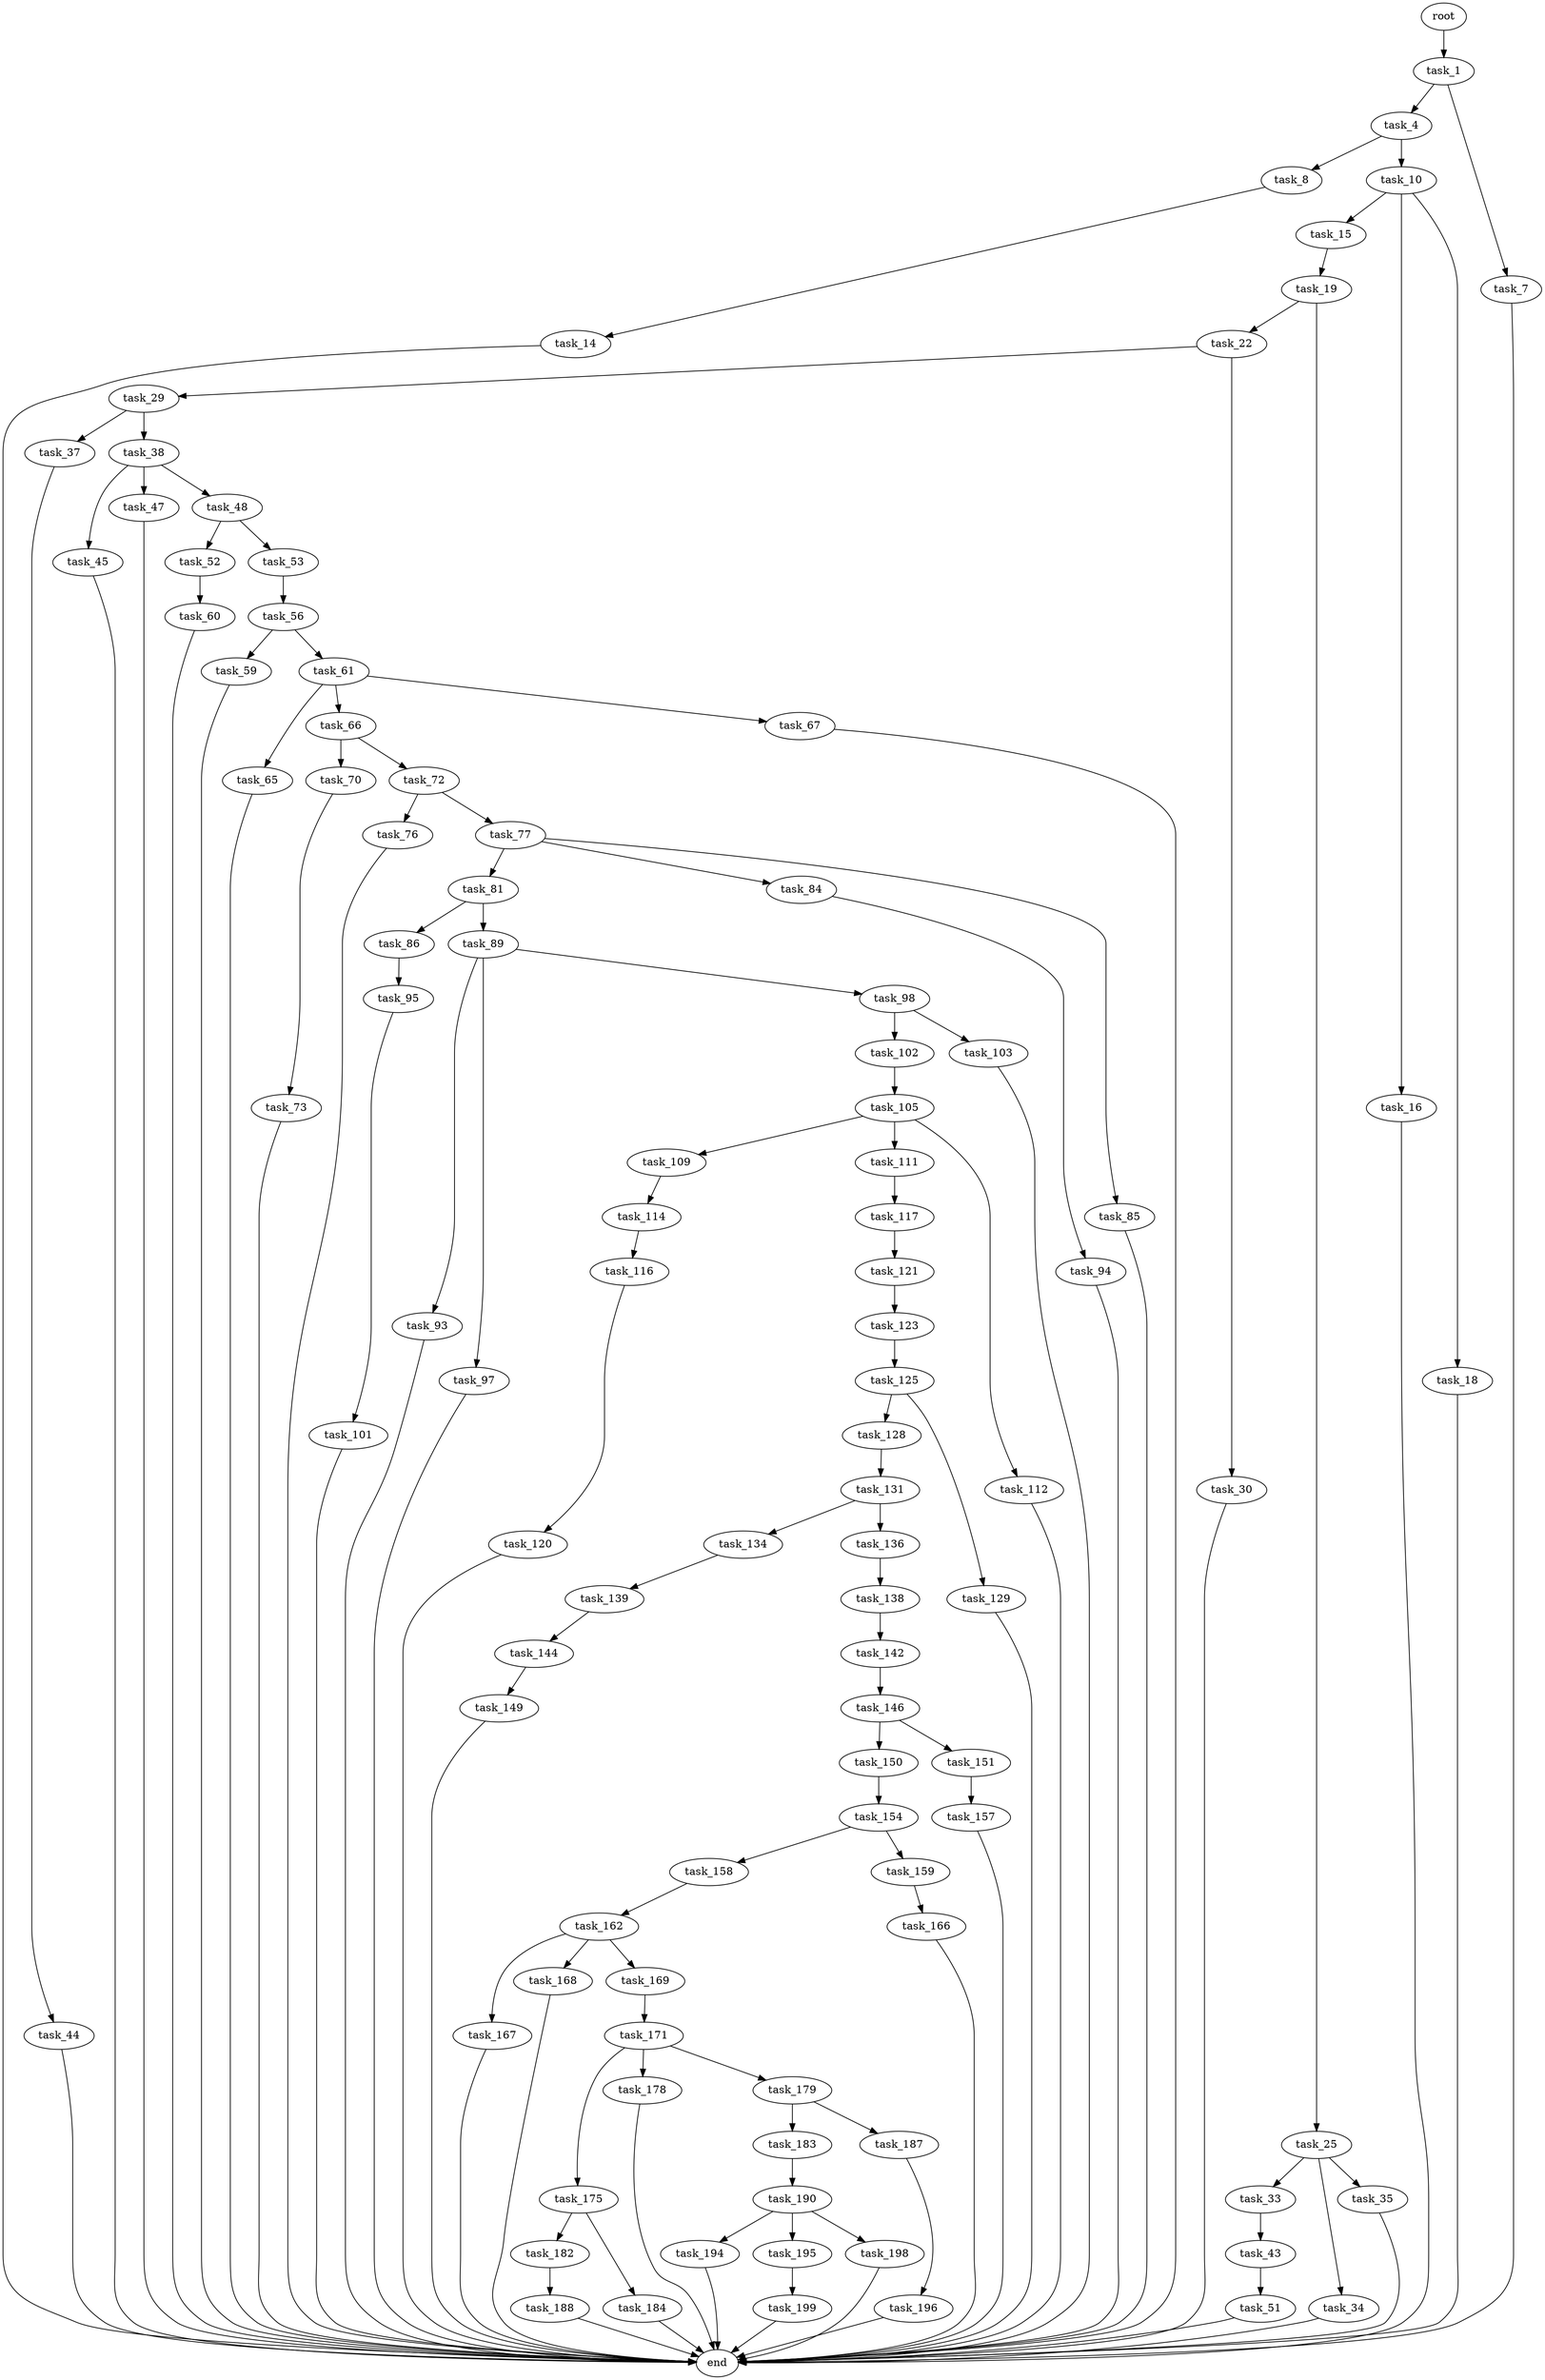 digraph G {
  root [size="0.000000"];
  task_1 [size="27906722112.000000"];
  task_4 [size="594634081021.000000"];
  task_7 [size="549755813888.000000"];
  task_8 [size="23426809108.000000"];
  task_10 [size="231928233984.000000"];
  end [size="0.000000"];
  task_14 [size="640306877725.000000"];
  task_15 [size="632196420068.000000"];
  task_16 [size="845295634.000000"];
  task_18 [size="134217728000.000000"];
  task_19 [size="8589934592.000000"];
  task_22 [size="305681591985.000000"];
  task_25 [size="3891126126.000000"];
  task_29 [size="849954491369.000000"];
  task_30 [size="1073741824000.000000"];
  task_33 [size="782757789696.000000"];
  task_34 [size="2518794669.000000"];
  task_35 [size="15654627775.000000"];
  task_37 [size="7404135400.000000"];
  task_38 [size="28991029248.000000"];
  task_43 [size="26517362753.000000"];
  task_44 [size="77469285281.000000"];
  task_45 [size="231928233984.000000"];
  task_47 [size="9791174195.000000"];
  task_48 [size="8589934592.000000"];
  task_51 [size="123062115083.000000"];
  task_52 [size="1129902758378.000000"];
  task_53 [size="3610282180.000000"];
  task_60 [size="8589934592.000000"];
  task_56 [size="7804411010.000000"];
  task_59 [size="782757789696.000000"];
  task_61 [size="8589934592.000000"];
  task_65 [size="134217728000.000000"];
  task_66 [size="8589934592.000000"];
  task_67 [size="231928233984.000000"];
  task_70 [size="12251648952.000000"];
  task_72 [size="218828181723.000000"];
  task_73 [size="501704693466.000000"];
  task_76 [size="8975779639.000000"];
  task_77 [size="13878901333.000000"];
  task_81 [size="4286520576.000000"];
  task_84 [size="68719476736.000000"];
  task_85 [size="244638456909.000000"];
  task_86 [size="368293445632.000000"];
  task_89 [size="28991029248.000000"];
  task_94 [size="2614363938.000000"];
  task_95 [size="8589934592.000000"];
  task_93 [size="782757789696.000000"];
  task_97 [size="32429688638.000000"];
  task_98 [size="1073741824000.000000"];
  task_101 [size="368293445632.000000"];
  task_102 [size="231928233984.000000"];
  task_103 [size="1098600114666.000000"];
  task_105 [size="6689678087.000000"];
  task_109 [size="46315181412.000000"];
  task_111 [size="134217728000.000000"];
  task_112 [size="231928233984.000000"];
  task_114 [size="231928233984.000000"];
  task_117 [size="368293445632.000000"];
  task_116 [size="68719476736.000000"];
  task_120 [size="4823342110.000000"];
  task_121 [size="592604026006.000000"];
  task_123 [size="552805746425.000000"];
  task_125 [size="89681921143.000000"];
  task_128 [size="274394134512.000000"];
  task_129 [size="4837626094.000000"];
  task_131 [size="134217728000.000000"];
  task_134 [size="8970024421.000000"];
  task_136 [size="145275596784.000000"];
  task_139 [size="231928233984.000000"];
  task_138 [size="16011503288.000000"];
  task_142 [size="28991029248.000000"];
  task_144 [size="27937728780.000000"];
  task_146 [size="7317519394.000000"];
  task_149 [size="4732796054.000000"];
  task_150 [size="368293445632.000000"];
  task_151 [size="368293445632.000000"];
  task_154 [size="32500274890.000000"];
  task_157 [size="11575828080.000000"];
  task_158 [size="1073741824000.000000"];
  task_159 [size="317788325865.000000"];
  task_162 [size="5009343210.000000"];
  task_166 [size="28991029248.000000"];
  task_167 [size="20708542897.000000"];
  task_168 [size="279963174446.000000"];
  task_169 [size="985053474854.000000"];
  task_171 [size="187103299680.000000"];
  task_175 [size="134217728000.000000"];
  task_178 [size="22760247887.000000"];
  task_179 [size="11114330660.000000"];
  task_182 [size="368293445632.000000"];
  task_184 [size="368293445632.000000"];
  task_183 [size="1988994562.000000"];
  task_187 [size="22357989520.000000"];
  task_188 [size="735369198434.000000"];
  task_190 [size="5728921938.000000"];
  task_196 [size="4442223664.000000"];
  task_194 [size="7971247022.000000"];
  task_195 [size="20488846076.000000"];
  task_198 [size="2200584054.000000"];
  task_199 [size="7893589072.000000"];

  root -> task_1 [size="1.000000"];
  task_1 -> task_4 [size="134217728.000000"];
  task_1 -> task_7 [size="134217728.000000"];
  task_4 -> task_8 [size="411041792.000000"];
  task_4 -> task_10 [size="411041792.000000"];
  task_7 -> end [size="1.000000"];
  task_8 -> task_14 [size="411041792.000000"];
  task_10 -> task_15 [size="301989888.000000"];
  task_10 -> task_16 [size="301989888.000000"];
  task_10 -> task_18 [size="301989888.000000"];
  task_14 -> end [size="1.000000"];
  task_15 -> task_19 [size="411041792.000000"];
  task_16 -> end [size="1.000000"];
  task_18 -> end [size="1.000000"];
  task_19 -> task_22 [size="33554432.000000"];
  task_19 -> task_25 [size="33554432.000000"];
  task_22 -> task_29 [size="301989888.000000"];
  task_22 -> task_30 [size="301989888.000000"];
  task_25 -> task_33 [size="75497472.000000"];
  task_25 -> task_34 [size="75497472.000000"];
  task_25 -> task_35 [size="75497472.000000"];
  task_29 -> task_37 [size="838860800.000000"];
  task_29 -> task_38 [size="838860800.000000"];
  task_30 -> end [size="1.000000"];
  task_33 -> task_43 [size="679477248.000000"];
  task_34 -> end [size="1.000000"];
  task_35 -> end [size="1.000000"];
  task_37 -> task_44 [size="134217728.000000"];
  task_38 -> task_45 [size="75497472.000000"];
  task_38 -> task_47 [size="75497472.000000"];
  task_38 -> task_48 [size="75497472.000000"];
  task_43 -> task_51 [size="838860800.000000"];
  task_44 -> end [size="1.000000"];
  task_45 -> end [size="1.000000"];
  task_47 -> end [size="1.000000"];
  task_48 -> task_52 [size="33554432.000000"];
  task_48 -> task_53 [size="33554432.000000"];
  task_51 -> end [size="1.000000"];
  task_52 -> task_60 [size="679477248.000000"];
  task_53 -> task_56 [size="134217728.000000"];
  task_60 -> end [size="1.000000"];
  task_56 -> task_59 [size="536870912.000000"];
  task_56 -> task_61 [size="536870912.000000"];
  task_59 -> end [size="1.000000"];
  task_61 -> task_65 [size="33554432.000000"];
  task_61 -> task_66 [size="33554432.000000"];
  task_61 -> task_67 [size="33554432.000000"];
  task_65 -> end [size="1.000000"];
  task_66 -> task_70 [size="33554432.000000"];
  task_66 -> task_72 [size="33554432.000000"];
  task_67 -> end [size="1.000000"];
  task_70 -> task_73 [size="536870912.000000"];
  task_72 -> task_76 [size="301989888.000000"];
  task_72 -> task_77 [size="301989888.000000"];
  task_73 -> end [size="1.000000"];
  task_76 -> end [size="1.000000"];
  task_77 -> task_81 [size="301989888.000000"];
  task_77 -> task_84 [size="301989888.000000"];
  task_77 -> task_85 [size="301989888.000000"];
  task_81 -> task_86 [size="209715200.000000"];
  task_81 -> task_89 [size="209715200.000000"];
  task_84 -> task_94 [size="134217728.000000"];
  task_85 -> end [size="1.000000"];
  task_86 -> task_95 [size="411041792.000000"];
  task_89 -> task_93 [size="75497472.000000"];
  task_89 -> task_97 [size="75497472.000000"];
  task_89 -> task_98 [size="75497472.000000"];
  task_94 -> end [size="1.000000"];
  task_95 -> task_101 [size="33554432.000000"];
  task_93 -> end [size="1.000000"];
  task_97 -> end [size="1.000000"];
  task_98 -> task_102 [size="838860800.000000"];
  task_98 -> task_103 [size="838860800.000000"];
  task_101 -> end [size="1.000000"];
  task_102 -> task_105 [size="301989888.000000"];
  task_103 -> end [size="1.000000"];
  task_105 -> task_109 [size="134217728.000000"];
  task_105 -> task_111 [size="134217728.000000"];
  task_105 -> task_112 [size="134217728.000000"];
  task_109 -> task_114 [size="134217728.000000"];
  task_111 -> task_117 [size="209715200.000000"];
  task_112 -> end [size="1.000000"];
  task_114 -> task_116 [size="301989888.000000"];
  task_117 -> task_121 [size="411041792.000000"];
  task_116 -> task_120 [size="134217728.000000"];
  task_120 -> end [size="1.000000"];
  task_121 -> task_123 [size="838860800.000000"];
  task_123 -> task_125 [size="411041792.000000"];
  task_125 -> task_128 [size="75497472.000000"];
  task_125 -> task_129 [size="75497472.000000"];
  task_128 -> task_131 [size="411041792.000000"];
  task_129 -> end [size="1.000000"];
  task_131 -> task_134 [size="209715200.000000"];
  task_131 -> task_136 [size="209715200.000000"];
  task_134 -> task_139 [size="411041792.000000"];
  task_136 -> task_138 [size="134217728.000000"];
  task_139 -> task_144 [size="301989888.000000"];
  task_138 -> task_142 [size="536870912.000000"];
  task_142 -> task_146 [size="75497472.000000"];
  task_144 -> task_149 [size="134217728.000000"];
  task_146 -> task_150 [size="838860800.000000"];
  task_146 -> task_151 [size="838860800.000000"];
  task_149 -> end [size="1.000000"];
  task_150 -> task_154 [size="411041792.000000"];
  task_151 -> task_157 [size="411041792.000000"];
  task_154 -> task_158 [size="33554432.000000"];
  task_154 -> task_159 [size="33554432.000000"];
  task_157 -> end [size="1.000000"];
  task_158 -> task_162 [size="838860800.000000"];
  task_159 -> task_166 [size="209715200.000000"];
  task_162 -> task_167 [size="536870912.000000"];
  task_162 -> task_168 [size="536870912.000000"];
  task_162 -> task_169 [size="536870912.000000"];
  task_166 -> end [size="1.000000"];
  task_167 -> end [size="1.000000"];
  task_168 -> end [size="1.000000"];
  task_169 -> task_171 [size="679477248.000000"];
  task_171 -> task_175 [size="134217728.000000"];
  task_171 -> task_178 [size="134217728.000000"];
  task_171 -> task_179 [size="134217728.000000"];
  task_175 -> task_182 [size="209715200.000000"];
  task_175 -> task_184 [size="209715200.000000"];
  task_178 -> end [size="1.000000"];
  task_179 -> task_183 [size="209715200.000000"];
  task_179 -> task_187 [size="209715200.000000"];
  task_182 -> task_188 [size="411041792.000000"];
  task_184 -> end [size="1.000000"];
  task_183 -> task_190 [size="33554432.000000"];
  task_187 -> task_196 [size="411041792.000000"];
  task_188 -> end [size="1.000000"];
  task_190 -> task_194 [size="411041792.000000"];
  task_190 -> task_195 [size="411041792.000000"];
  task_190 -> task_198 [size="411041792.000000"];
  task_196 -> end [size="1.000000"];
  task_194 -> end [size="1.000000"];
  task_195 -> task_199 [size="33554432.000000"];
  task_198 -> end [size="1.000000"];
  task_199 -> end [size="1.000000"];
}
